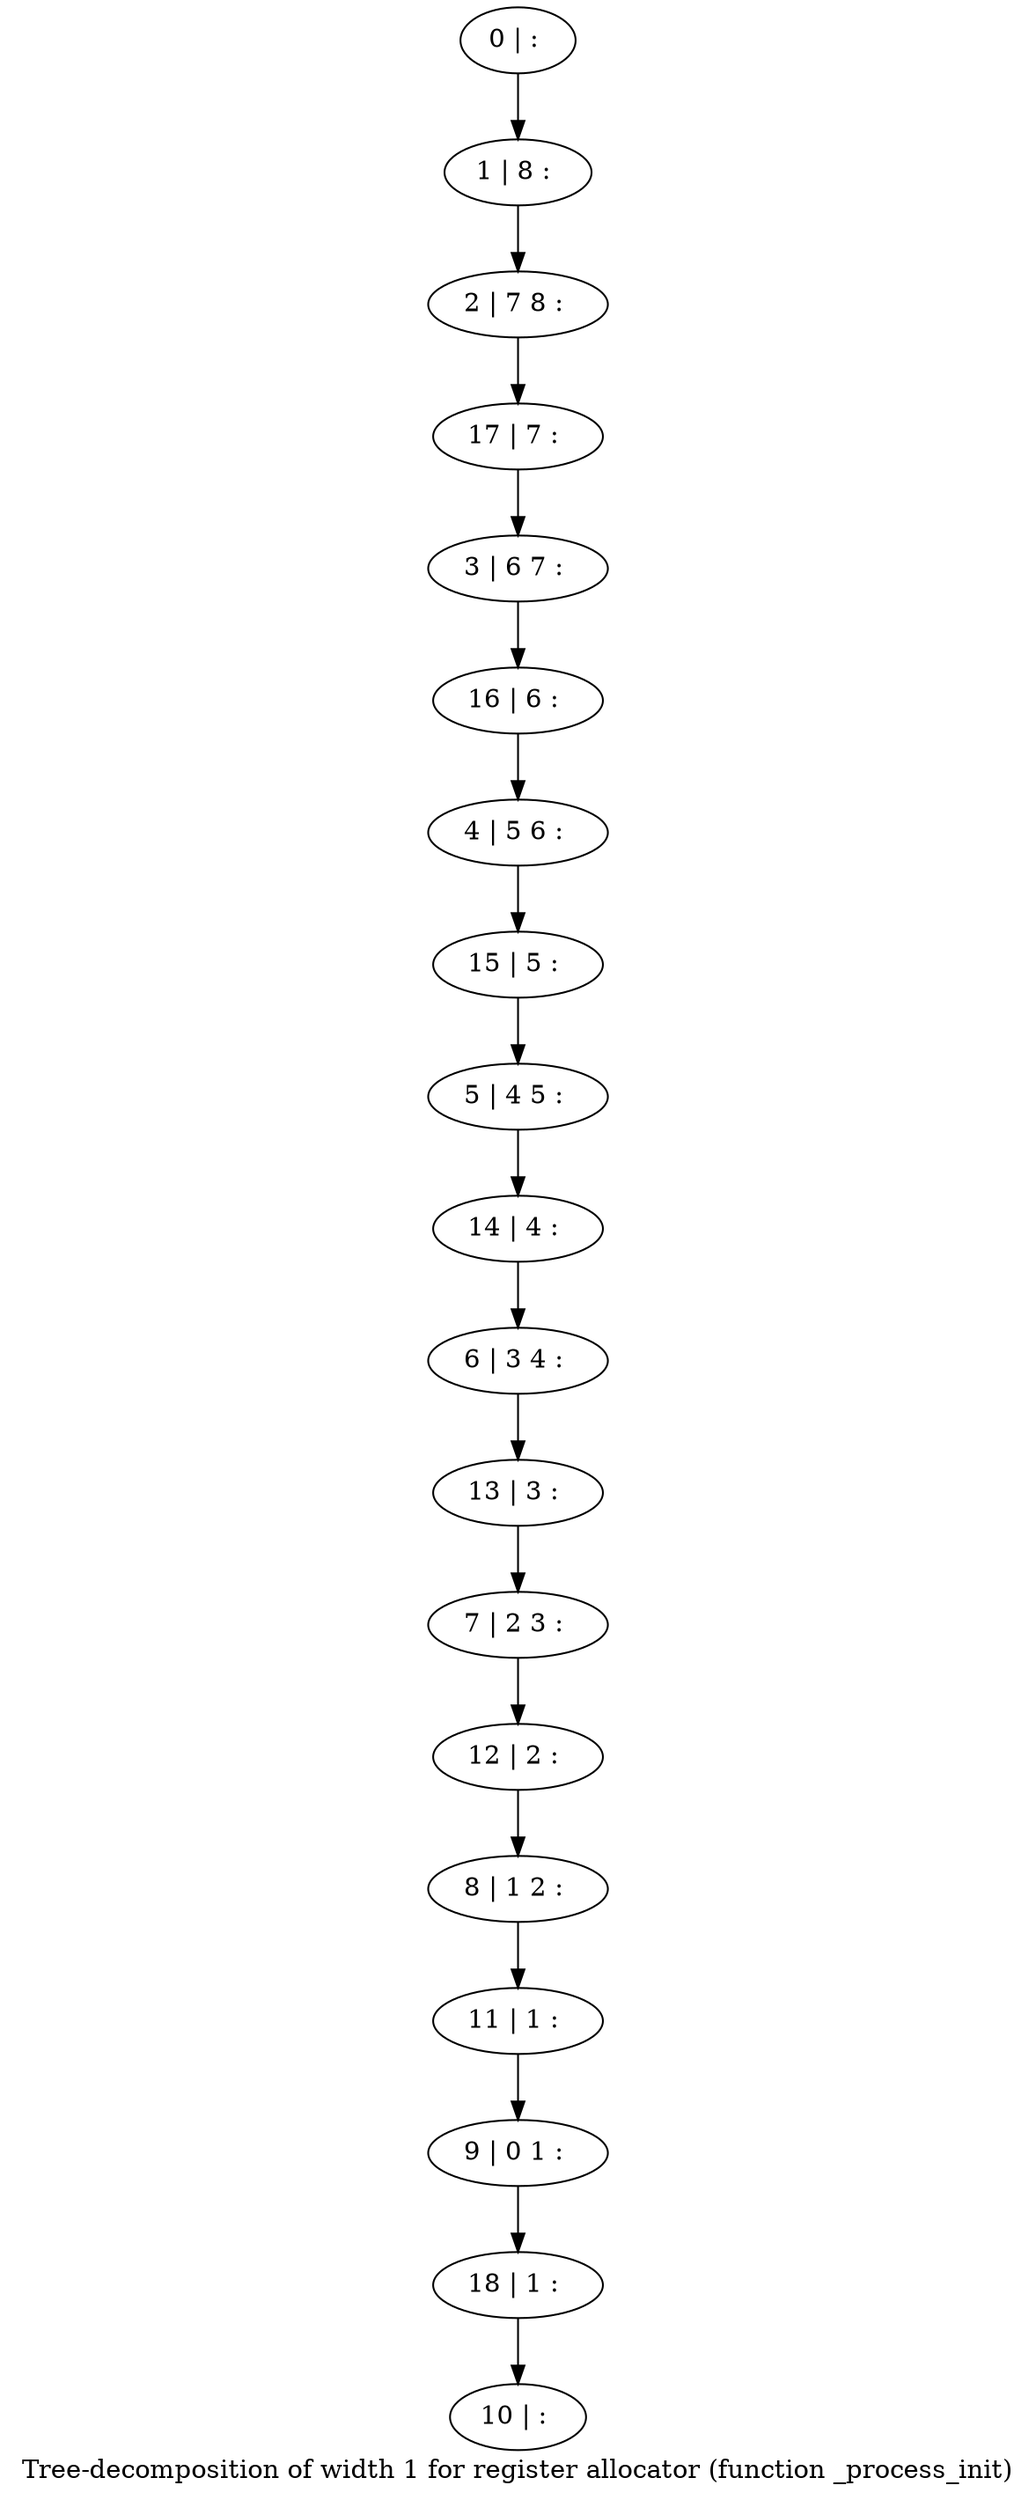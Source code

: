 digraph G {
graph [label="Tree-decomposition of width 1 for register allocator (function _process_init)"]
0[label="0 | : "];
1[label="1 | 8 : "];
2[label="2 | 7 8 : "];
3[label="3 | 6 7 : "];
4[label="4 | 5 6 : "];
5[label="5 | 4 5 : "];
6[label="6 | 3 4 : "];
7[label="7 | 2 3 : "];
8[label="8 | 1 2 : "];
9[label="9 | 0 1 : "];
10[label="10 | : "];
11[label="11 | 1 : "];
12[label="12 | 2 : "];
13[label="13 | 3 : "];
14[label="14 | 4 : "];
15[label="15 | 5 : "];
16[label="16 | 6 : "];
17[label="17 | 7 : "];
18[label="18 | 1 : "];
0->1 ;
1->2 ;
11->9 ;
8->11 ;
12->8 ;
7->12 ;
13->7 ;
6->13 ;
14->6 ;
5->14 ;
15->5 ;
4->15 ;
16->4 ;
3->16 ;
17->3 ;
2->17 ;
18->10 ;
9->18 ;
}
